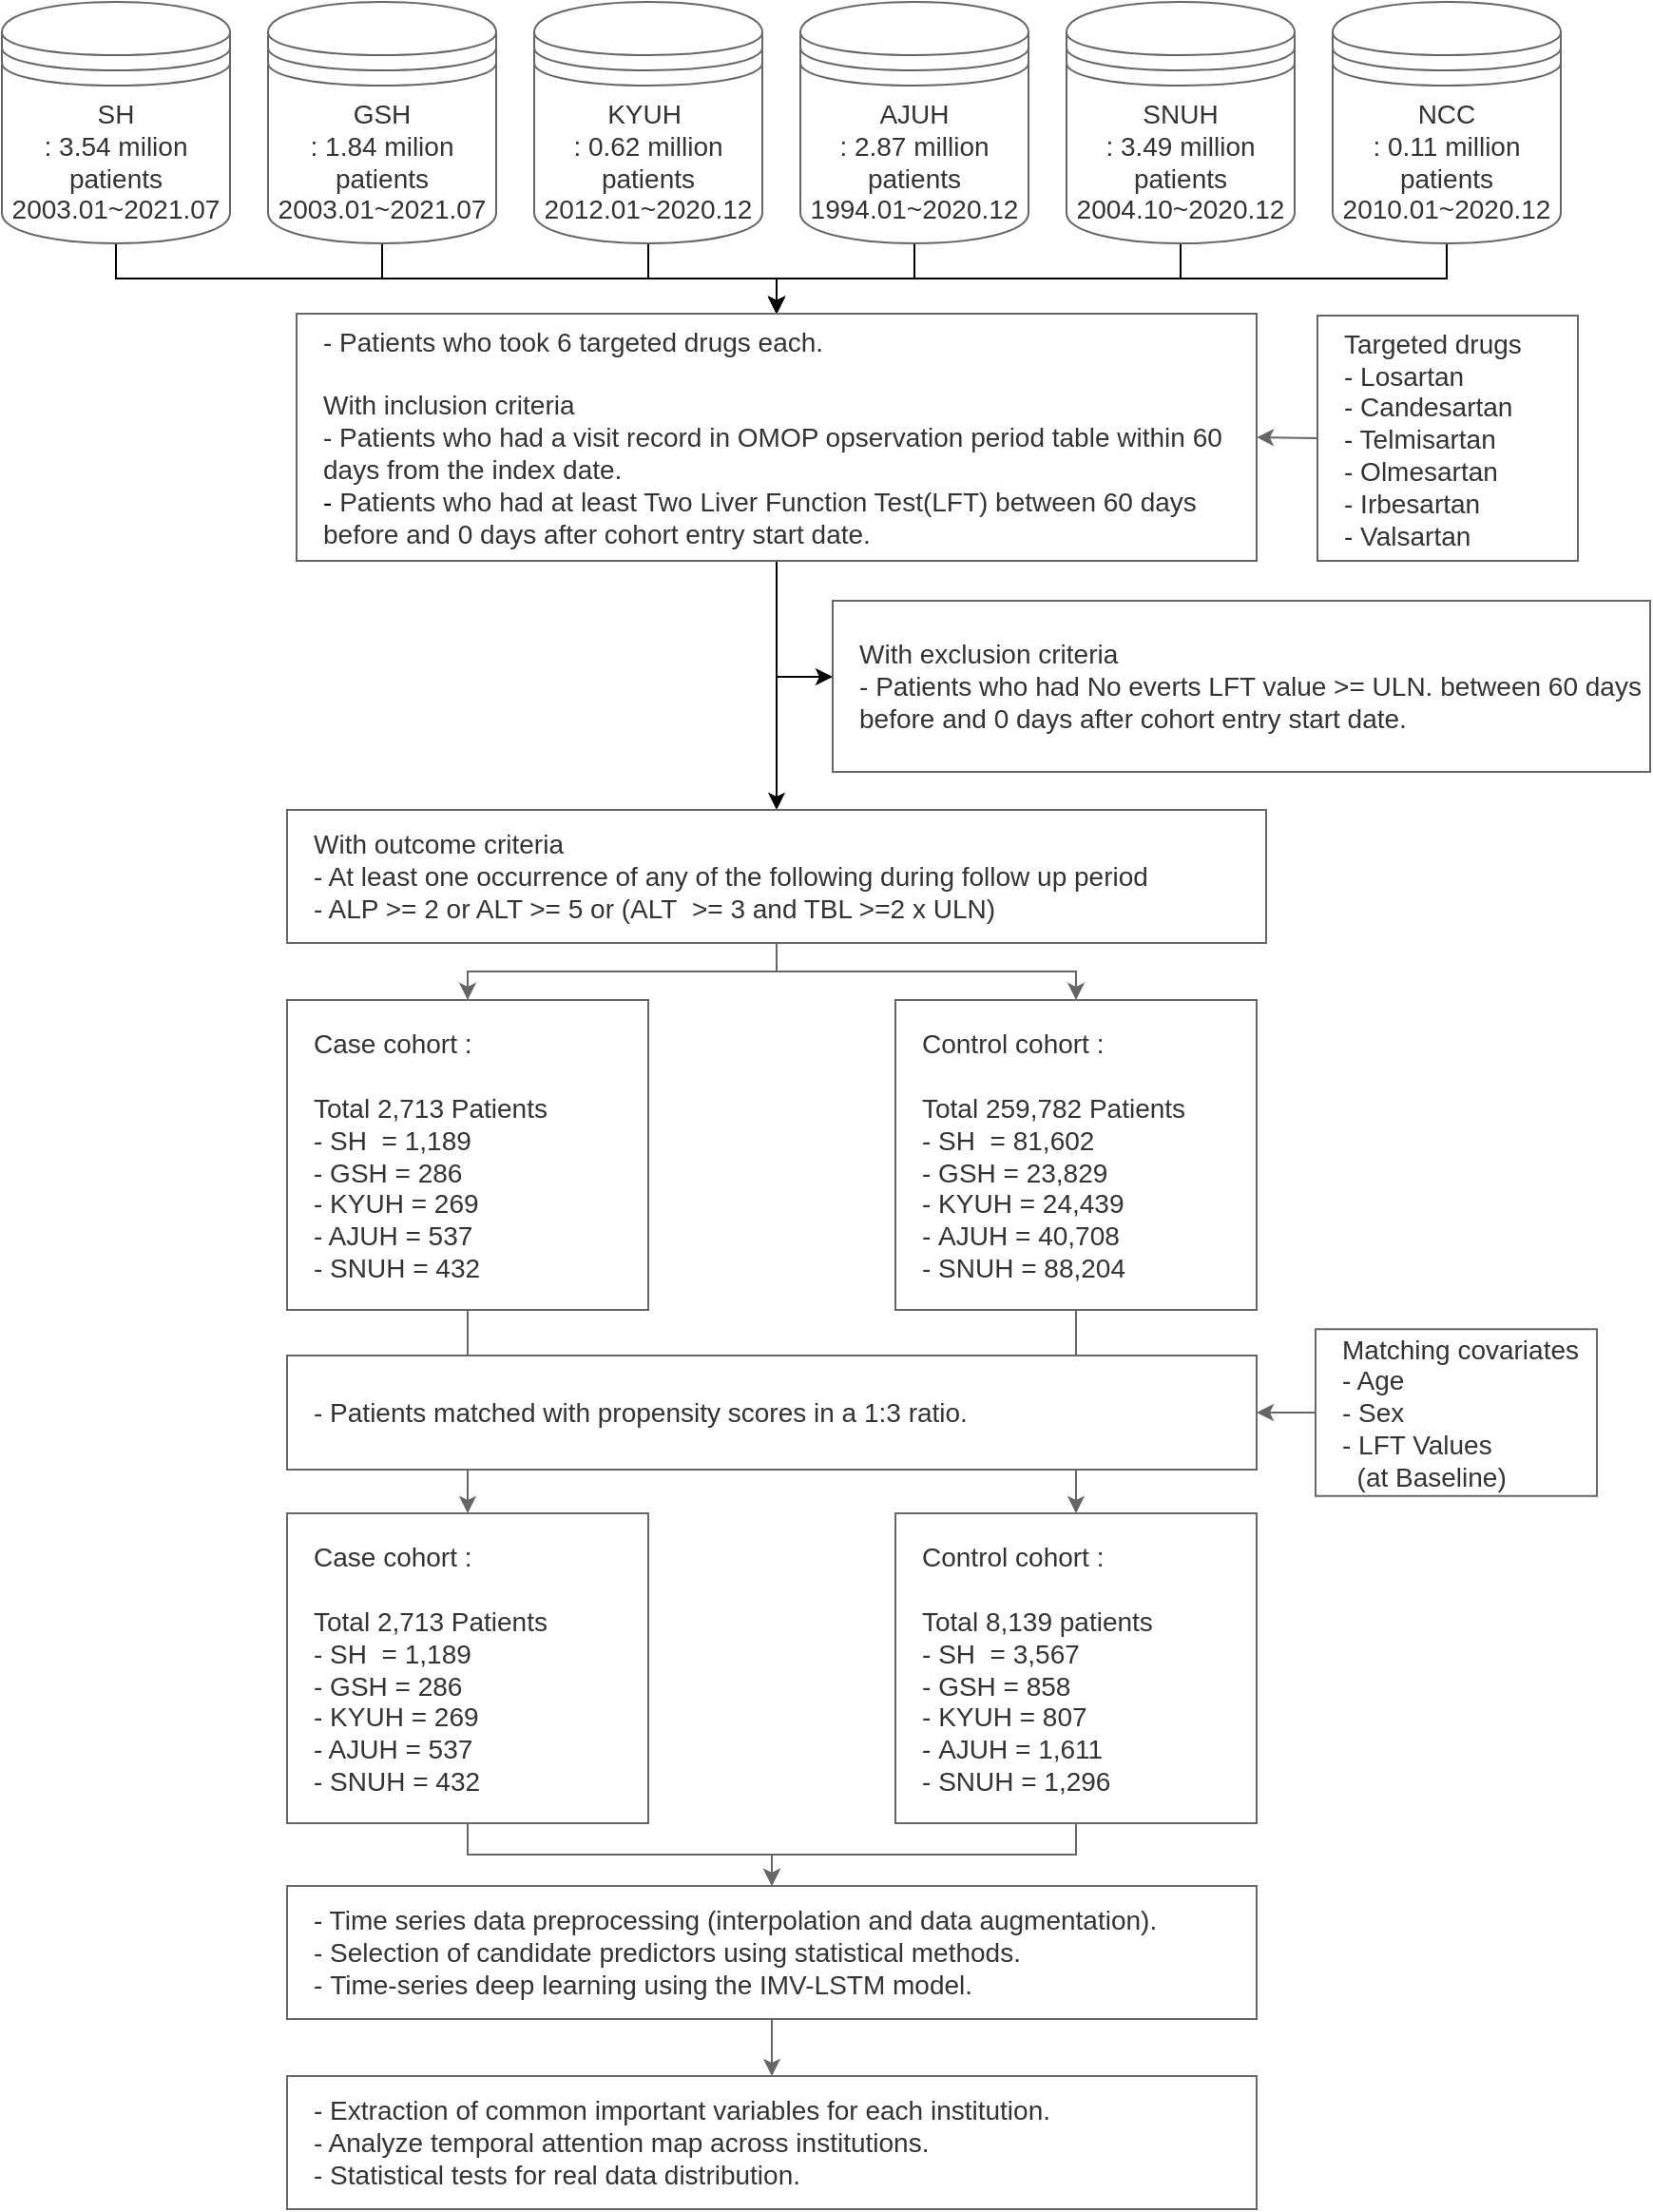 <mxfile>
    <diagram id="3uG23FWtKbcnpyY0la_F" name="Page-1">
        <mxGraphModel dx="706" dy="355" grid="1" gridSize="10" guides="1" tooltips="1" connect="1" arrows="1" fold="1" page="1" pageScale="1" pageWidth="850" pageHeight="1100" background="#ffffff" math="0" shadow="0">
            <root>
                <mxCell id="0"/>
                <mxCell id="1" parent="0"/>
                <mxCell id="81" value="&lt;div style=&quot;font-family: &amp;quot;Architects Daughter&amp;quot;; font-size: 14px;&quot;&gt;&lt;/div&gt;&lt;font face=&quot;Arial&quot; style=&quot;font-size: 14px;&quot;&gt;- Time series data preprocessing (interpolation and data augmentation).&lt;br style=&quot;font-size: 14px;&quot;&gt;&lt;/font&gt;&lt;span style=&quot;background-color: initial; font-size: 14px;&quot;&gt;&lt;font face=&quot;Arial&quot; style=&quot;font-size: 14px;&quot;&gt;- Selection of candidate predictors using statistical methods.&lt;/font&gt;&lt;br style=&quot;font-size: 14px;&quot;&gt;&lt;/span&gt;&lt;span style=&quot;font-family: Arial; background-color: initial; font-size: 14px;&quot;&gt;-&amp;nbsp;&lt;/span&gt;&lt;span style=&quot;background-color: initial; font-size: 14px;&quot;&gt;&lt;font face=&quot;Arial&quot; style=&quot;font-size: 14px;&quot;&gt;Time-series deep learning using the IMV-LSTM model.&lt;/font&gt;&lt;br style=&quot;font-size: 14px;&quot;&gt;&lt;/span&gt;" style="rounded=1;whiteSpace=wrap;html=1;arcSize=0;fillColor=none;strokeColor=#666666;fontColor=#333333;align=left;spacingLeft=12;shadow=0;fontSize=14;" parent="1" vertex="1">
                    <mxGeometry x="231" y="996" width="510" height="70" as="geometry"/>
                </mxCell>
                <mxCell id="143" style="edgeStyle=orthogonalEdgeStyle;hachureGap=4;html=1;exitX=0.5;exitY=1;exitDx=0;exitDy=0;entryX=0.5;entryY=0;entryDx=0;entryDy=0;fontFamily=Architects Daughter;fontSource=https%3A%2F%2Ffonts.googleapis.com%2Fcss%3Ffamily%3DArchitects%2BDaughter;fontSize=16;rounded=0;shadow=0;" parent="1" source="2" target="14" edge="1">
                    <mxGeometry relative="1" as="geometry"/>
                </mxCell>
                <mxCell id="2" value="SH&lt;br style=&quot;font-size: 14px;&quot;&gt;: 3.54 milion&lt;br style=&quot;font-size: 14px;&quot;&gt;patients&lt;br&gt;2003.01~2021.07" style="shape=datastore;whiteSpace=wrap;html=1;rounded=1;fillColor=none;strokeColor=#666666;fontColor=#333333;shadow=0;fontSize=14;" parent="1" vertex="1">
                    <mxGeometry x="81" y="5" width="120" height="127" as="geometry"/>
                </mxCell>
                <mxCell id="144" style="edgeStyle=orthogonalEdgeStyle;hachureGap=4;html=1;exitX=0.5;exitY=1;exitDx=0;exitDy=0;entryX=0.5;entryY=0;entryDx=0;entryDy=0;fontFamily=Architects Daughter;fontSource=https%3A%2F%2Ffonts.googleapis.com%2Fcss%3Ffamily%3DArchitects%2BDaughter;fontSize=16;rounded=0;shadow=0;" parent="1" source="5" target="14" edge="1">
                    <mxGeometry relative="1" as="geometry"/>
                </mxCell>
                <mxCell id="5" value="GSH&lt;br&gt;: 1.84 milion&lt;br&gt;patients&lt;br&gt;2003.01~2021.07" style="shape=datastore;whiteSpace=wrap;html=1;rounded=1;fillColor=none;strokeColor=#666666;fontColor=#333333;shadow=0;fontSize=14;" parent="1" vertex="1">
                    <mxGeometry x="221" y="5" width="120" height="127" as="geometry"/>
                </mxCell>
                <mxCell id="145" style="edgeStyle=orthogonalEdgeStyle;hachureGap=4;html=1;exitX=0.5;exitY=1;exitDx=0;exitDy=0;fontFamily=Architects Daughter;fontSource=https%3A%2F%2Ffonts.googleapis.com%2Fcss%3Ffamily%3DArchitects%2BDaughter;fontSize=16;rounded=0;entryX=0.5;entryY=0;entryDx=0;entryDy=0;shadow=0;" parent="1" source="6" target="14" edge="1">
                    <mxGeometry relative="1" as="geometry">
                        <mxPoint x="471" y="170" as="targetPoint"/>
                    </mxGeometry>
                </mxCell>
                <mxCell id="6" value="KYUH&amp;nbsp;&lt;br style=&quot;font-size: 14px;&quot;&gt;: 0.62 million&lt;br style=&quot;font-size: 14px;&quot;&gt;patients&lt;br&gt;2012.01~2020.12" style="shape=datastore;whiteSpace=wrap;html=1;rounded=1;fillColor=none;strokeColor=#666666;fontColor=#333333;shadow=0;fontSize=14;" parent="1" vertex="1">
                    <mxGeometry x="361" y="5" width="120" height="127" as="geometry"/>
                </mxCell>
                <mxCell id="146" style="edgeStyle=orthogonalEdgeStyle;hachureGap=4;html=1;exitX=0.5;exitY=1;exitDx=0;exitDy=0;entryX=0.5;entryY=0;entryDx=0;entryDy=0;fontFamily=Architects Daughter;fontSource=https%3A%2F%2Ffonts.googleapis.com%2Fcss%3Ffamily%3DArchitects%2BDaughter;fontSize=16;rounded=0;shadow=0;" parent="1" source="7" target="14" edge="1">
                    <mxGeometry relative="1" as="geometry"/>
                </mxCell>
                <mxCell id="7" value="AJUH&lt;br style=&quot;font-size: 14px;&quot;&gt;: 2.87 million&lt;br style=&quot;font-size: 14px;&quot;&gt;patients&lt;br&gt;1994.01~2020.12" style="shape=datastore;whiteSpace=wrap;html=1;rounded=1;fillColor=none;strokeColor=#666666;fontColor=#333333;shadow=0;fontSize=14;" parent="1" vertex="1">
                    <mxGeometry x="501" y="5" width="120" height="127" as="geometry"/>
                </mxCell>
                <mxCell id="147" style="edgeStyle=orthogonalEdgeStyle;hachureGap=4;html=1;entryX=0.5;entryY=0;entryDx=0;entryDy=0;fontFamily=Architects Daughter;fontSource=https%3A%2F%2Ffonts.googleapis.com%2Fcss%3Ffamily%3DArchitects%2BDaughter;fontSize=16;exitX=0.5;exitY=1;exitDx=0;exitDy=0;rounded=0;shadow=0;" parent="1" source="8" target="14" edge="1">
                    <mxGeometry relative="1" as="geometry"/>
                </mxCell>
                <mxCell id="8" value="SNUH&lt;br style=&quot;font-size: 14px;&quot;&gt;: 3.49 million&lt;br style=&quot;font-size: 14px;&quot;&gt;patients&lt;br&gt;2004.10~2020.12" style="shape=datastore;whiteSpace=wrap;html=1;rounded=1;fillColor=none;strokeColor=#666666;fontColor=#333333;shadow=0;fontSize=14;" parent="1" vertex="1">
                    <mxGeometry x="641" y="5" width="120" height="127" as="geometry"/>
                </mxCell>
                <mxCell id="148" style="edgeStyle=orthogonalEdgeStyle;hachureGap=4;html=1;entryX=0.5;entryY=0;entryDx=0;entryDy=0;fontFamily=Architects Daughter;fontSource=https%3A%2F%2Ffonts.googleapis.com%2Fcss%3Ffamily%3DArchitects%2BDaughter;fontSize=16;exitX=0.5;exitY=1;exitDx=0;exitDy=0;rounded=0;shadow=0;" parent="1" source="9" target="14" edge="1">
                    <mxGeometry relative="1" as="geometry"/>
                </mxCell>
                <mxCell id="9" value="NCC&lt;br style=&quot;font-size: 14px;&quot;&gt;: 0.11 million&lt;br style=&quot;font-size: 14px;&quot;&gt;patients&lt;br&gt;2010.01~2020.12" style="shape=datastore;whiteSpace=wrap;html=1;rounded=1;fillColor=none;strokeColor=#666666;fontColor=#333333;shadow=0;fontSize=14;" parent="1" vertex="1">
                    <mxGeometry x="781" y="5" width="120" height="127" as="geometry"/>
                </mxCell>
                <mxCell id="152" style="edgeStyle=orthogonalEdgeStyle;rounded=0;hachureGap=4;html=1;exitX=0.5;exitY=1;exitDx=0;exitDy=0;fontFamily=Architects Daughter;fontSource=https%3A%2F%2Ffonts.googleapis.com%2Fcss%3Ffamily%3DArchitects%2BDaughter;fontSize=16;shadow=0;" parent="1" source="14" target="25" edge="1">
                    <mxGeometry relative="1" as="geometry"/>
                </mxCell>
                <mxCell id="14" value="&lt;font style=&quot;font-size: 14px;&quot;&gt;&lt;font style=&quot;font-size: 14px;&quot; face=&quot;Arial&quot;&gt;- Patients who took 6 targeted drugs each.&lt;br style=&quot;&quot;&gt;&lt;/font&gt;&lt;span style=&quot;font-family: Arial;&quot;&gt;&lt;br style=&quot;&quot;&gt;With inclusion criteria&lt;/span&gt;&lt;font face=&quot;Arial&quot; style=&quot;font-size: 14px;&quot;&gt;&lt;br style=&quot;&quot;&gt;&lt;/font&gt;&lt;font face=&quot;Arial&quot; style=&quot;font-size: 14px;&quot;&gt;- Patients who had&amp;nbsp;&lt;/font&gt;&lt;font face=&quot;Arial&quot; style=&quot;font-size: 14px;&quot;&gt;a visit record in OMOP opservation period table within 60 days from the index date.&lt;br&gt;&lt;/font&gt;&lt;span style=&quot;&quot; id=&quot;docs-internal-guid-a9a4baf8-7fff-27cc-7c8d-f15550ba2850&quot;&gt;&lt;span style=&quot;font-family: Arial; color: rgb(0, 0, 0); background-color: transparent; font-variant-numeric: normal; font-variant-east-asian: normal; vertical-align: baseline;&quot;&gt;-&amp;nbsp;&lt;/span&gt;&lt;/span&gt;&lt;/font&gt;&lt;span style=&quot;font-family: Arial;&quot;&gt;Patients who had at&amp;nbsp;&lt;/span&gt;&lt;font style=&quot;font-size: 14px;&quot; face=&quot;Arial&quot;&gt;&lt;font style=&quot;font-size: 14px;&quot;&gt;least Two Liver Function Test(LFT) between 60 days before and 0 days after cohort entry start date.&lt;/font&gt;&lt;br style=&quot;font-size: 14px;&quot;&gt;&lt;/font&gt;" style="rounded=1;whiteSpace=wrap;html=1;arcSize=0;fillColor=none;strokeColor=#666666;fontColor=#333333;align=left;spacingLeft=12;shadow=0;fontSize=14;" parent="1" vertex="1">
                    <mxGeometry x="236" y="169" width="505" height="130" as="geometry"/>
                </mxCell>
                <mxCell id="131" style="edgeStyle=orthogonalEdgeStyle;rounded=0;hachureGap=4;html=1;exitX=0.5;exitY=1;exitDx=0;exitDy=0;shadow=0;strokeColor=#666666;fontFamily=Architects Daughter;fontSource=https%3A%2F%2Ffonts.googleapis.com%2Fcss%3Ffamily%3DArchitects%2BDaughter;fontSize=14;" parent="1" source="25" target="119" edge="1">
                    <mxGeometry relative="1" as="geometry"/>
                </mxCell>
                <mxCell id="132" style="edgeStyle=orthogonalEdgeStyle;rounded=0;hachureGap=4;html=1;exitX=0.5;exitY=1;exitDx=0;exitDy=0;shadow=0;strokeColor=#666666;fontFamily=Architects Daughter;fontSource=https%3A%2F%2Ffonts.googleapis.com%2Fcss%3Ffamily%3DArchitects%2BDaughter;fontSize=14;" parent="1" source="25" target="41" edge="1">
                    <mxGeometry relative="1" as="geometry"/>
                </mxCell>
                <mxCell id="25" value="&lt;font style=&quot;&quot;&gt;&lt;div style=&quot;&quot;&gt;&lt;span style=&quot;&quot; id=&quot;docs-internal-guid-1288ad9f-7fff-c304-865a-d60a55c0875b&quot;&gt;&lt;p style=&quot;line-height:1.2;margin-top:0pt;margin-bottom:0pt;&quot; dir=&quot;ltr&quot;&gt;With outcome criteria&lt;/p&gt;&lt;p style=&quot;line-height:1.2;margin-top:0pt;margin-bottom:0pt;&quot; dir=&quot;ltr&quot;&gt;- At least one occurrence of any of the following during follow up period&lt;/p&gt;&lt;p style=&quot;line-height:1.2;margin-top:0pt;margin-bottom:0pt;&quot; dir=&quot;ltr&quot;&gt;- ALP &amp;gt;= 2 or ALT &amp;gt;= 5 or (ALT&amp;nbsp; &amp;gt;= 3 and TBL &amp;gt;=2 x ULN)&lt;/p&gt;&lt;/span&gt;&lt;/div&gt;&lt;/font&gt;" style="rounded=1;whiteSpace=wrap;html=1;arcSize=0;fillColor=none;strokeColor=#666666;fontColor=#333333;spacingLeft=12;align=left;shadow=0;fontSize=14;" parent="1" vertex="1">
                    <mxGeometry x="231" y="430" width="515" height="70" as="geometry"/>
                </mxCell>
                <mxCell id="130" style="edgeStyle=orthogonalEdgeStyle;rounded=0;hachureGap=4;html=1;entryX=0.5;entryY=0;entryDx=0;entryDy=0;shadow=0;strokeColor=#666666;fontFamily=Architects Daughter;fontSource=https%3A%2F%2Ffonts.googleapis.com%2Fcss%3Ffamily%3DArchitects%2BDaughter;fontSize=14;exitX=0.5;exitY=1;exitDx=0;exitDy=0;" parent="1" source="41" target="100" edge="1">
                    <mxGeometry relative="1" as="geometry"/>
                </mxCell>
                <mxCell id="108" style="edgeStyle=orthogonalEdgeStyle;hachureGap=4;html=1;exitX=0.5;exitY=1;exitDx=0;exitDy=0;strokeColor=#666666;fontFamily=Architects Daughter;fontSource=https%3A%2F%2Ffonts.googleapis.com%2Fcss%3Ffamily%3DArchitects%2BDaughter;fontSize=14;shadow=0;rounded=0;" parent="1" source="40" target="81" edge="1">
                    <mxGeometry relative="1" as="geometry"/>
                </mxCell>
                <mxCell id="40" value="&lt;font style=&quot;border-color: var(--border-color);&quot;&gt;&lt;font style=&quot;border-color: var(--border-color);&quot; face=&quot;Arial&quot;&gt;Case cohort :&amp;nbsp;&lt;br style=&quot;border-color: var(--border-color);&quot;&gt;&lt;br style=&quot;border-color: var(--border-color);&quot;&gt;&lt;/font&gt;&lt;span style=&quot;border-color: var(--border-color); font-family: Arial;&quot;&gt;Total 2,713 Patients&lt;/span&gt;&lt;font style=&quot;border-color: var(--border-color);&quot; face=&quot;Arial&quot;&gt;&lt;br style=&quot;border-color: var(--border-color);&quot;&gt;- SH&amp;nbsp; =&amp;nbsp;&lt;/font&gt;&lt;span style=&quot;border-color: var(--border-color); font-family: Arial;&quot;&gt;1,189&lt;br style=&quot;border-color: var(--border-color);&quot;&gt;&lt;/span&gt;&lt;/font&gt;&lt;font style=&quot;border-color: var(--border-color);&quot; face=&quot;Arial&quot;&gt;- GSH = 286&lt;br style=&quot;border-color: var(--border-color);&quot;&gt;- KYUH = 269&lt;br style=&quot;border-color: var(--border-color);&quot;&gt;- AJUH = 537&lt;br style=&quot;border-color: var(--border-color);&quot;&gt;- SNUH = 432&lt;/font&gt;&lt;font face=&quot;Arial&quot; style=&quot;font-size: 14px;&quot;&gt;&lt;br style=&quot;font-size: 14px;&quot;&gt;&lt;/font&gt;" style="rounded=1;whiteSpace=wrap;html=1;arcSize=0;fillColor=none;strokeColor=#666666;fontColor=#333333;spacingLeft=12;align=left;shadow=0;fontSize=14;" parent="1" vertex="1">
                    <mxGeometry x="231" y="800" width="190" height="163" as="geometry"/>
                </mxCell>
                <mxCell id="93" style="edgeStyle=orthogonalEdgeStyle;hachureGap=4;html=1;strokeColor=#666666;fontFamily=Architects Daughter;fontSource=https%3A%2F%2Ffonts.googleapis.com%2Fcss%3Ffamily%3DArchitects%2BDaughter;fontSize=14;fontColor=#333333;shadow=0;rounded=0;" parent="1" source="81" target="82" edge="1">
                    <mxGeometry relative="1" as="geometry"/>
                </mxCell>
                <mxCell id="41" value="&lt;font style=&quot;border-color: var(--border-color); font-size: 14px;&quot; face=&quot;Arial&quot;&gt;&lt;span style=&quot;border-color: var(--border-color); background-color: initial; font-size: 14px;&quot;&gt;Control c&lt;/span&gt;&lt;font style=&quot;border-color: var(--border-color); background-color: initial; font-size: 14px;&quot; face=&quot;Arial&quot;&gt;ohort :&lt;br style=&quot;font-size: 14px;&quot;&gt;&lt;/font&gt;&lt;br style=&quot;font-size: 14px;&quot;&gt;Total 259,782 Patients&lt;br style=&quot;font-size: 14px;&quot;&gt;- SH&amp;nbsp; =&amp;nbsp;&lt;/font&gt;&lt;span style=&quot;border-color: var(--border-color); font-family: Arial; font-size: 14px;&quot;&gt;81,602&lt;br style=&quot;border-color: var(--border-color); font-size: 14px;&quot;&gt;&lt;/span&gt;&lt;font style=&quot;border-color: var(--border-color); font-size: 14px;&quot; face=&quot;Arial&quot;&gt;-&amp;nbsp;GSH = 23,829&lt;br style=&quot;border-color: var(--border-color); font-size: 14px;&quot;&gt;-&amp;nbsp;KYUH = 24,439&lt;br style=&quot;border-color: var(--border-color); font-size: 14px;&quot;&gt;-&amp;nbsp;AJUH = 40,708&lt;br style=&quot;border-color: var(--border-color); font-size: 14px;&quot;&gt;-&amp;nbsp;SNUH = 88,204&lt;/font&gt;&lt;font face=&quot;Arial&quot; style=&quot;font-size: 14px;&quot;&gt;&lt;br style=&quot;font-size: 14px;&quot;&gt;&lt;/font&gt;" style="rounded=1;whiteSpace=wrap;html=1;arcSize=0;fillColor=none;strokeColor=#666666;fontColor=#333333;align=left;spacingLeft=12;shadow=0;fontSize=14;" parent="1" vertex="1">
                    <mxGeometry x="551" y="530" width="190" height="163" as="geometry"/>
                </mxCell>
                <mxCell id="82" value="&lt;font face=&quot;Arial&quot; style=&quot;font-size: 14px;&quot;&gt;&lt;div style=&quot;font-size: 14px;&quot;&gt;- Extraction of common important variables for each institution.&lt;/div&gt;&lt;div style=&quot;font-size: 14px;&quot;&gt;- Analyze temporal attention map across institutions.&lt;/div&gt;- Statistical tests for real data distribution.&lt;br style=&quot;font-size: 14px;&quot;&gt;&lt;/font&gt;" style="rounded=1;whiteSpace=wrap;html=1;arcSize=0;fillColor=none;strokeColor=#666666;fontColor=#333333;spacingLeft=12;align=left;shadow=0;fontSize=14;" parent="1" vertex="1">
                    <mxGeometry x="231" y="1096" width="510" height="70" as="geometry"/>
                </mxCell>
                <mxCell id="100" value="&lt;div style=&quot;&quot;&gt;&lt;span style=&quot;font-size: 14px; background-color: initial; font-family: Arial;&quot;&gt;Control c&lt;/span&gt;&lt;font style=&quot;background-color: initial;&quot; face=&quot;Arial&quot;&gt;ohort :&amp;nbsp;&lt;br style=&quot;font-size: 14px;&quot;&gt;&lt;br style=&quot;font-size: 14px;&quot;&gt;Total 8,139 patients&lt;/font&gt;&lt;/div&gt;&lt;span style=&quot;font-family: Arial; font-size: 14px;&quot;&gt;&lt;div style=&quot;font-size: 14px;&quot;&gt;&lt;span style=&quot;background-color: initial; font-size: 14px;&quot;&gt;-&amp;nbsp;&lt;/span&gt;&lt;font style=&quot;background-color: initial; font-size: 14px;&quot; face=&quot;Arial&quot;&gt;SH&amp;nbsp; =&amp;nbsp;&lt;/font&gt;&lt;span style=&quot;background-color: initial; font-size: 14px;&quot;&gt;3,567&lt;/span&gt;&lt;/div&gt;&lt;/span&gt;&lt;span style=&quot;font-family: Arial; font-size: 14px;&quot;&gt;&lt;div style=&quot;font-size: 14px;&quot;&gt;&lt;span style=&quot;background-color: initial; font-size: 14px;&quot;&gt;-&amp;nbsp;&lt;/span&gt;&lt;font style=&quot;background-color: initial; font-size: 14px;&quot; face=&quot;Arial&quot;&gt;GSH = 858&lt;/font&gt;&lt;/div&gt;&lt;/span&gt;&lt;span style=&quot;font-family: Arial; font-size: 14px;&quot;&gt;&lt;div style=&quot;font-size: 14px;&quot;&gt;&lt;span style=&quot;background-color: initial; font-size: 14px;&quot;&gt;-&amp;nbsp;&lt;/span&gt;&lt;font style=&quot;background-color: initial; font-size: 14px;&quot; face=&quot;Arial&quot;&gt;KYUH = 807&lt;/font&gt;&lt;/div&gt;&lt;/span&gt;&lt;span style=&quot;font-family: Arial; font-size: 14px;&quot;&gt;&lt;div style=&quot;font-size: 14px;&quot;&gt;&lt;span style=&quot;background-color: initial; font-size: 14px;&quot;&gt;-&amp;nbsp;&lt;/span&gt;&lt;font style=&quot;background-color: initial; font-size: 14px;&quot; face=&quot;Arial&quot;&gt;AJUH = 1,611&lt;/font&gt;&lt;/div&gt;&lt;/span&gt;&lt;span style=&quot;font-family: Arial; font-size: 14px;&quot;&gt;&lt;div style=&quot;font-size: 14px;&quot;&gt;&lt;span style=&quot;background-color: initial; font-size: 14px;&quot;&gt;-&amp;nbsp;&lt;/span&gt;&lt;font style=&quot;background-color: initial; font-size: 14px;&quot; face=&quot;Arial&quot;&gt;SNUH = 1,296&lt;/font&gt;&lt;/div&gt;&lt;/span&gt;" style="rounded=1;whiteSpace=wrap;html=1;arcSize=0;fillColor=none;strokeColor=#666666;fontColor=#333333;spacingLeft=12;align=left;shadow=0;fontSize=14;" parent="1" vertex="1">
                    <mxGeometry x="551" y="800" width="190" height="163" as="geometry"/>
                </mxCell>
                <mxCell id="107" style="edgeStyle=orthogonalEdgeStyle;hachureGap=4;html=1;exitX=0.5;exitY=1;exitDx=0;exitDy=0;strokeColor=#666666;fontFamily=Architects Daughter;fontSource=https%3A%2F%2Ffonts.googleapis.com%2Fcss%3Ffamily%3DArchitects%2BDaughter;fontSize=14;shadow=0;rounded=0;" parent="1" source="100" target="81" edge="1">
                    <mxGeometry relative="1" as="geometry"/>
                </mxCell>
                <mxCell id="113" style="edgeStyle=none;hachureGap=4;html=1;exitX=0;exitY=0.5;exitDx=0;exitDy=0;entryX=1;entryY=0.5;entryDx=0;entryDy=0;fontFamily=Architects Daughter;fontSource=https%3A%2F%2Ffonts.googleapis.com%2Fcss%3Ffamily%3DArchitects%2BDaughter;fontSize=14;strokeColor=#666666;shadow=0;" parent="1" source="112" target="32" edge="1">
                    <mxGeometry relative="1" as="geometry"/>
                </mxCell>
                <mxCell id="112" value="&lt;font face=&quot;Arial&quot; style=&quot;font-size: 14px;&quot;&gt;Matching covariates&lt;br&gt;- Age&lt;br style=&quot;font-size: 14px;&quot;&gt;- Sex&lt;br style=&quot;font-size: 14px;&quot;&gt;- LFT Values&lt;/font&gt;&lt;span style=&quot;font-family: Arial;&quot;&gt;&amp;nbsp;&lt;br&gt;&lt;/span&gt;&lt;font face=&quot;Arial&quot; style=&quot;font-size: 14px;&quot;&gt;&amp;nbsp; (at&amp;nbsp;&lt;/font&gt;&lt;span style=&quot;font-family: Arial; font-size: 14px;&quot;&gt;Baseline)&lt;/span&gt;&lt;font face=&quot;Arial&quot; style=&quot;font-size: 14px;&quot;&gt;&lt;br style=&quot;font-size: 14px;&quot;&gt;&lt;/font&gt;" style="rounded=1;whiteSpace=wrap;html=1;arcSize=0;fillColor=none;strokeColor=#666666;fontColor=#333333;spacingLeft=12;align=left;shadow=0;fontSize=14;" parent="1" vertex="1">
                    <mxGeometry x="772" y="703.13" width="148" height="87.75" as="geometry"/>
                </mxCell>
                <mxCell id="125" style="edgeStyle=orthogonalEdgeStyle;rounded=0;hachureGap=4;html=1;exitX=0.5;exitY=1;exitDx=0;exitDy=0;entryX=0.5;entryY=0;entryDx=0;entryDy=0;shadow=0;strokeColor=#666666;fontFamily=Architects Daughter;fontSource=https%3A%2F%2Ffonts.googleapis.com%2Fcss%3Ffamily%3DArchitects%2BDaughter;fontSize=14;" parent="1" source="119" target="40" edge="1">
                    <mxGeometry relative="1" as="geometry"/>
                </mxCell>
                <mxCell id="119" value="&lt;font style=&quot;border-color: var(--border-color);&quot;&gt;&lt;font style=&quot;border-color: var(--border-color);&quot; face=&quot;Arial&quot;&gt;Case cohort :&amp;nbsp;&lt;br style=&quot;border-color: var(--border-color);&quot;&gt;&lt;br style=&quot;border-color: var(--border-color);&quot;&gt;&lt;/font&gt;&lt;span style=&quot;border-color: var(--border-color); font-family: Arial;&quot;&gt;Total 2,713 Patients&lt;/span&gt;&lt;font style=&quot;border-color: var(--border-color);&quot; face=&quot;Arial&quot;&gt;&lt;br style=&quot;border-color: var(--border-color);&quot;&gt;- SH&amp;nbsp; =&amp;nbsp;&lt;/font&gt;&lt;span style=&quot;border-color: var(--border-color); font-family: Arial;&quot;&gt;1,189&lt;br style=&quot;border-color: var(--border-color);&quot;&gt;&lt;/span&gt;&lt;/font&gt;&lt;font style=&quot;border-color: var(--border-color);&quot; face=&quot;Arial&quot;&gt;- GSH = 286&lt;br style=&quot;border-color: var(--border-color);&quot;&gt;- KYUH = 269&lt;br style=&quot;border-color: var(--border-color);&quot;&gt;- AJUH = 537&lt;br style=&quot;border-color: var(--border-color);&quot;&gt;- SNUH = 432&lt;/font&gt;&lt;font face=&quot;Arial&quot; style=&quot;font-size: 14px;&quot;&gt;&lt;br style=&quot;font-size: 14px;&quot;&gt;&lt;/font&gt;" style="rounded=1;whiteSpace=wrap;html=1;arcSize=0;fillColor=none;strokeColor=#666666;fontColor=#333333;spacingLeft=12;align=left;shadow=0;fontSize=14;" parent="1" vertex="1">
                    <mxGeometry x="231" y="530" width="190" height="163" as="geometry"/>
                </mxCell>
                <mxCell id="32" value="&lt;font face=&quot;Arial&quot; style=&quot;font-size: 14px;&quot;&gt;&lt;div style=&quot;font-size: 14px;&quot;&gt;- Patients matched with propensity scores in a 1:3 ratio.&lt;/div&gt;&lt;/font&gt;" style="rounded=1;whiteSpace=wrap;html=1;arcSize=0;fillColor=default;strokeColor=#666666;fontColor=#333333;spacingLeft=12;align=left;shadow=0;fontSize=14;" parent="1" vertex="1">
                    <mxGeometry x="231" y="717" width="510" height="60" as="geometry"/>
                </mxCell>
                <mxCell id="142" value="&lt;font style=&quot;font-size: 14px;&quot;&gt;&lt;span style=&quot;border-color: var(--border-color);&quot;&gt;With exclusion criteria&lt;/span&gt;&lt;font style=&quot;border-color: var(--border-color); font-size: 14px;&quot;&gt;&lt;br style=&quot;border-color: var(--border-color);&quot;&gt;&lt;/font&gt;&lt;span style=&quot;border-color: var(--border-color);&quot;&gt;-&amp;nbsp;&lt;/span&gt;&lt;font style=&quot;border-color: var(--border-color); font-size: 14px;&quot;&gt;&lt;span style=&quot;font-family: Arial;&quot;&gt;Patients who had &lt;/span&gt;No everts&amp;nbsp;&lt;/font&gt;&lt;font style=&quot;border-color: var(--border-color); font-size: 14px;&quot;&gt;&lt;span style=&quot;font-family: Arial;&quot;&gt;LFT value&lt;/span&gt;&lt;span style=&quot;background-color: initial;&quot;&gt;&amp;nbsp;&amp;gt;= ULN. between 60 days before and 0 days after cohort entry start date.&lt;/span&gt;&lt;span style=&quot;font-family: Arial;&quot;&gt;&lt;br&gt;&lt;/span&gt;&lt;/font&gt;&lt;/font&gt;" style="rounded=1;whiteSpace=wrap;html=1;arcSize=0;fillColor=none;strokeColor=#666666;fontColor=#333333;align=left;spacingLeft=12;shadow=0;fontSize=14;" parent="1" vertex="1">
                    <mxGeometry x="518" y="320" width="430" height="90" as="geometry"/>
                </mxCell>
                <mxCell id="151" value="" style="endArrow=classic;html=1;rounded=0;hachureGap=4;fontFamily=Architects Daughter;fontSource=https%3A%2F%2Ffonts.googleapis.com%2Fcss%3Ffamily%3DArchitects%2BDaughter;fontSize=16;shadow=0;" parent="1" edge="1">
                    <mxGeometry width="50" height="50" relative="1" as="geometry">
                        <mxPoint x="488" y="360" as="sourcePoint"/>
                        <mxPoint x="518" y="360" as="targetPoint"/>
                    </mxGeometry>
                </mxCell>
                <mxCell id="153" value="&lt;font face=&quot;Arial&quot; style=&quot;font-size: 14px;&quot;&gt;Targeted drugs&lt;br&gt;- Losartan&lt;br&gt;- Candesartan&lt;br&gt;- Telmisartan&lt;br&gt;- Olmesartan&lt;br&gt;- Irbesartan&lt;br&gt;- Valsartan&lt;br style=&quot;font-size: 14px;&quot;&gt;&lt;/font&gt;" style="rounded=1;whiteSpace=wrap;html=1;arcSize=0;fillColor=none;strokeColor=#666666;fontColor=#333333;spacingLeft=12;align=left;shadow=0;fontSize=14;" parent="1" vertex="1">
                    <mxGeometry x="773" y="170" width="137" height="129" as="geometry"/>
                </mxCell>
                <mxCell id="154" style="edgeStyle=none;hachureGap=4;html=1;exitX=0;exitY=0.5;exitDx=0;exitDy=0;entryX=1;entryY=0.5;entryDx=0;entryDy=0;fontFamily=Architects Daughter;fontSource=https%3A%2F%2Ffonts.googleapis.com%2Fcss%3Ffamily%3DArchitects%2BDaughter;fontSize=14;strokeColor=#666666;shadow=0;" parent="1" source="153" target="14" edge="1">
                    <mxGeometry relative="1" as="geometry">
                        <mxPoint x="782" y="757" as="sourcePoint"/>
                        <mxPoint x="752" y="757" as="targetPoint"/>
                    </mxGeometry>
                </mxCell>
            </root>
        </mxGraphModel>
    </diagram>
</mxfile>